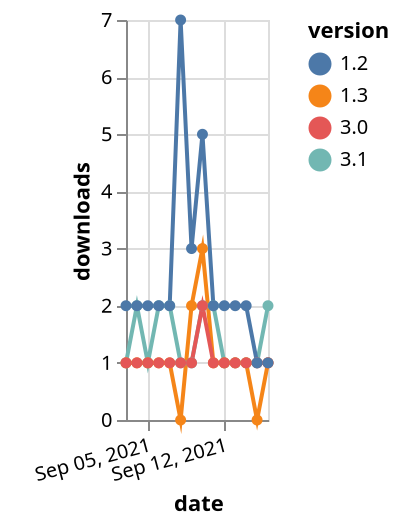 {"$schema": "https://vega.github.io/schema/vega-lite/v5.json", "description": "A simple bar chart with embedded data.", "data": {"values": [{"date": "2021-09-03", "total": 157, "delta": 1, "version": "3.1"}, {"date": "2021-09-04", "total": 159, "delta": 2, "version": "3.1"}, {"date": "2021-09-05", "total": 160, "delta": 1, "version": "3.1"}, {"date": "2021-09-06", "total": 162, "delta": 2, "version": "3.1"}, {"date": "2021-09-07", "total": 164, "delta": 2, "version": "3.1"}, {"date": "2021-09-08", "total": 165, "delta": 1, "version": "3.1"}, {"date": "2021-09-09", "total": 166, "delta": 1, "version": "3.1"}, {"date": "2021-09-10", "total": 168, "delta": 2, "version": "3.1"}, {"date": "2021-09-11", "total": 170, "delta": 2, "version": "3.1"}, {"date": "2021-09-12", "total": 171, "delta": 1, "version": "3.1"}, {"date": "2021-09-13", "total": 172, "delta": 1, "version": "3.1"}, {"date": "2021-09-14", "total": 173, "delta": 1, "version": "3.1"}, {"date": "2021-09-15", "total": 174, "delta": 1, "version": "3.1"}, {"date": "2021-09-16", "total": 176, "delta": 2, "version": "3.1"}, {"date": "2021-09-03", "total": 186, "delta": 1, "version": "1.3"}, {"date": "2021-09-04", "total": 187, "delta": 1, "version": "1.3"}, {"date": "2021-09-05", "total": 188, "delta": 1, "version": "1.3"}, {"date": "2021-09-06", "total": 189, "delta": 1, "version": "1.3"}, {"date": "2021-09-07", "total": 190, "delta": 1, "version": "1.3"}, {"date": "2021-09-08", "total": 190, "delta": 0, "version": "1.3"}, {"date": "2021-09-09", "total": 192, "delta": 2, "version": "1.3"}, {"date": "2021-09-10", "total": 195, "delta": 3, "version": "1.3"}, {"date": "2021-09-11", "total": 196, "delta": 1, "version": "1.3"}, {"date": "2021-09-12", "total": 197, "delta": 1, "version": "1.3"}, {"date": "2021-09-13", "total": 198, "delta": 1, "version": "1.3"}, {"date": "2021-09-14", "total": 199, "delta": 1, "version": "1.3"}, {"date": "2021-09-15", "total": 199, "delta": 0, "version": "1.3"}, {"date": "2021-09-16", "total": 200, "delta": 1, "version": "1.3"}, {"date": "2021-09-03", "total": 160, "delta": 1, "version": "3.0"}, {"date": "2021-09-04", "total": 161, "delta": 1, "version": "3.0"}, {"date": "2021-09-05", "total": 162, "delta": 1, "version": "3.0"}, {"date": "2021-09-06", "total": 163, "delta": 1, "version": "3.0"}, {"date": "2021-09-07", "total": 164, "delta": 1, "version": "3.0"}, {"date": "2021-09-08", "total": 165, "delta": 1, "version": "3.0"}, {"date": "2021-09-09", "total": 166, "delta": 1, "version": "3.0"}, {"date": "2021-09-10", "total": 168, "delta": 2, "version": "3.0"}, {"date": "2021-09-11", "total": 169, "delta": 1, "version": "3.0"}, {"date": "2021-09-12", "total": 170, "delta": 1, "version": "3.0"}, {"date": "2021-09-13", "total": 171, "delta": 1, "version": "3.0"}, {"date": "2021-09-14", "total": 172, "delta": 1, "version": "3.0"}, {"date": "2021-09-15", "total": 173, "delta": 1, "version": "3.0"}, {"date": "2021-09-16", "total": 174, "delta": 1, "version": "3.0"}, {"date": "2021-09-03", "total": 2856, "delta": 2, "version": "1.2"}, {"date": "2021-09-04", "total": 2858, "delta": 2, "version": "1.2"}, {"date": "2021-09-05", "total": 2860, "delta": 2, "version": "1.2"}, {"date": "2021-09-06", "total": 2862, "delta": 2, "version": "1.2"}, {"date": "2021-09-07", "total": 2864, "delta": 2, "version": "1.2"}, {"date": "2021-09-08", "total": 2871, "delta": 7, "version": "1.2"}, {"date": "2021-09-09", "total": 2874, "delta": 3, "version": "1.2"}, {"date": "2021-09-10", "total": 2879, "delta": 5, "version": "1.2"}, {"date": "2021-09-11", "total": 2881, "delta": 2, "version": "1.2"}, {"date": "2021-09-12", "total": 2883, "delta": 2, "version": "1.2"}, {"date": "2021-09-13", "total": 2885, "delta": 2, "version": "1.2"}, {"date": "2021-09-14", "total": 2887, "delta": 2, "version": "1.2"}, {"date": "2021-09-15", "total": 2888, "delta": 1, "version": "1.2"}, {"date": "2021-09-16", "total": 2889, "delta": 1, "version": "1.2"}]}, "width": "container", "mark": {"type": "line", "point": {"filled": true}}, "encoding": {"x": {"field": "date", "type": "temporal", "timeUnit": "yearmonthdate", "title": "date", "axis": {"labelAngle": -15}}, "y": {"field": "delta", "type": "quantitative", "title": "downloads"}, "color": {"field": "version", "type": "nominal"}, "tooltip": {"field": "delta"}}}